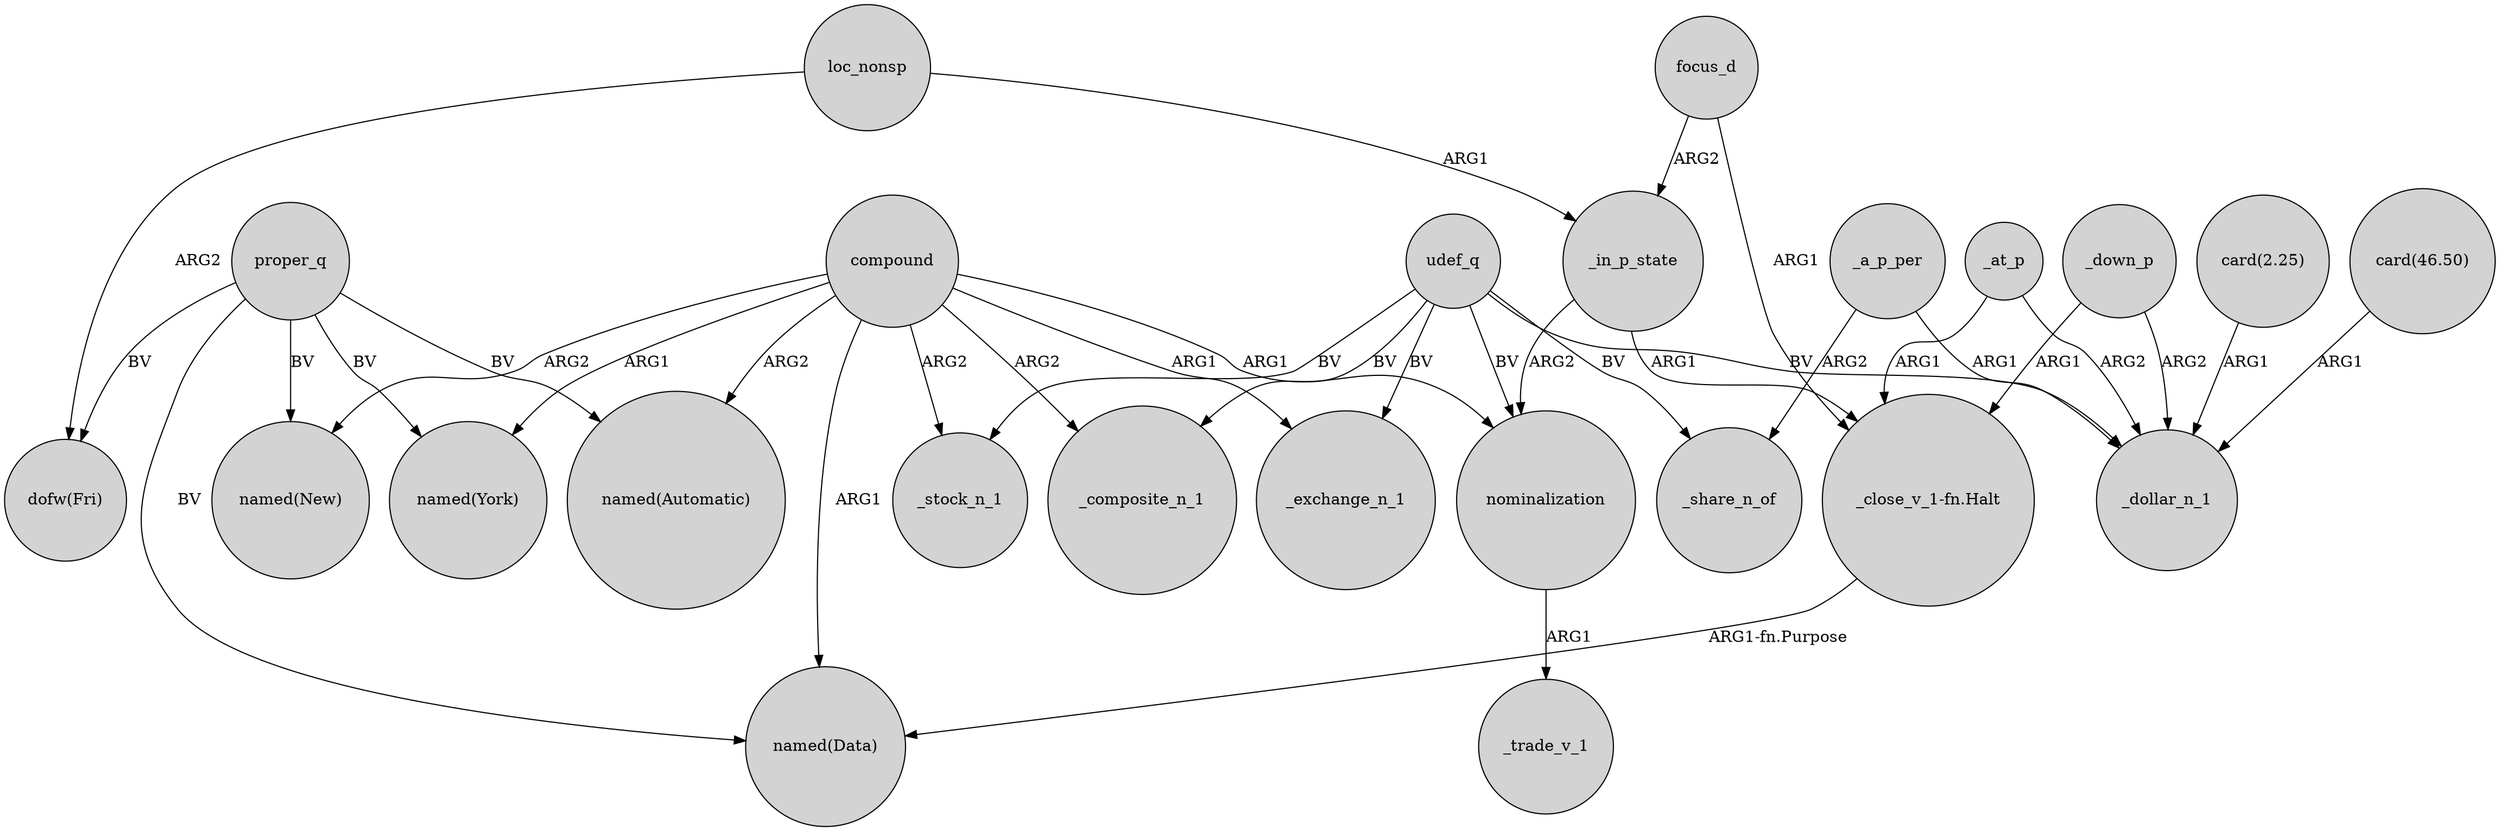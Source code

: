 digraph {
	node [shape=circle style=filled]
	_in_p_state -> nominalization [label=ARG2]
	focus_d -> "_close_v_1-fn.Halt" [label=ARG1]
	focus_d -> _in_p_state [label=ARG2]
	proper_q -> "dofw(Fri)" [label=BV]
	_in_p_state -> "_close_v_1-fn.Halt" [label=ARG1]
	"card(2.25)" -> _dollar_n_1 [label=ARG1]
	_down_p -> "_close_v_1-fn.Halt" [label=ARG1]
	compound -> "named(New)" [label=ARG2]
	loc_nonsp -> "dofw(Fri)" [label=ARG2]
	compound -> "named(Automatic)" [label=ARG2]
	proper_q -> "named(New)" [label=BV]
	udef_q -> nominalization [label=BV]
	udef_q -> _exchange_n_1 [label=BV]
	proper_q -> "named(Data)" [label=BV]
	"_close_v_1-fn.Halt" -> "named(Data)" [label="ARG1-fn.Purpose"]
	compound -> "named(Data)" [label=ARG1]
	compound -> _exchange_n_1 [label=ARG1]
	proper_q -> "named(York)" [label=BV]
	"card(46.50)" -> _dollar_n_1 [label=ARG1]
	compound -> nominalization [label=ARG1]
	udef_q -> _stock_n_1 [label=BV]
	_at_p -> _dollar_n_1 [label=ARG2]
	_a_p_per -> _share_n_of [label=ARG2]
	udef_q -> _share_n_of [label=BV]
	_at_p -> "_close_v_1-fn.Halt" [label=ARG1]
	compound -> _stock_n_1 [label=ARG2]
	udef_q -> _dollar_n_1 [label=BV]
	_down_p -> _dollar_n_1 [label=ARG2]
	_a_p_per -> _dollar_n_1 [label=ARG1]
	udef_q -> _composite_n_1 [label=BV]
	compound -> "named(York)" [label=ARG1]
	compound -> _composite_n_1 [label=ARG2]
	loc_nonsp -> _in_p_state [label=ARG1]
	nominalization -> _trade_v_1 [label=ARG1]
	proper_q -> "named(Automatic)" [label=BV]
}
